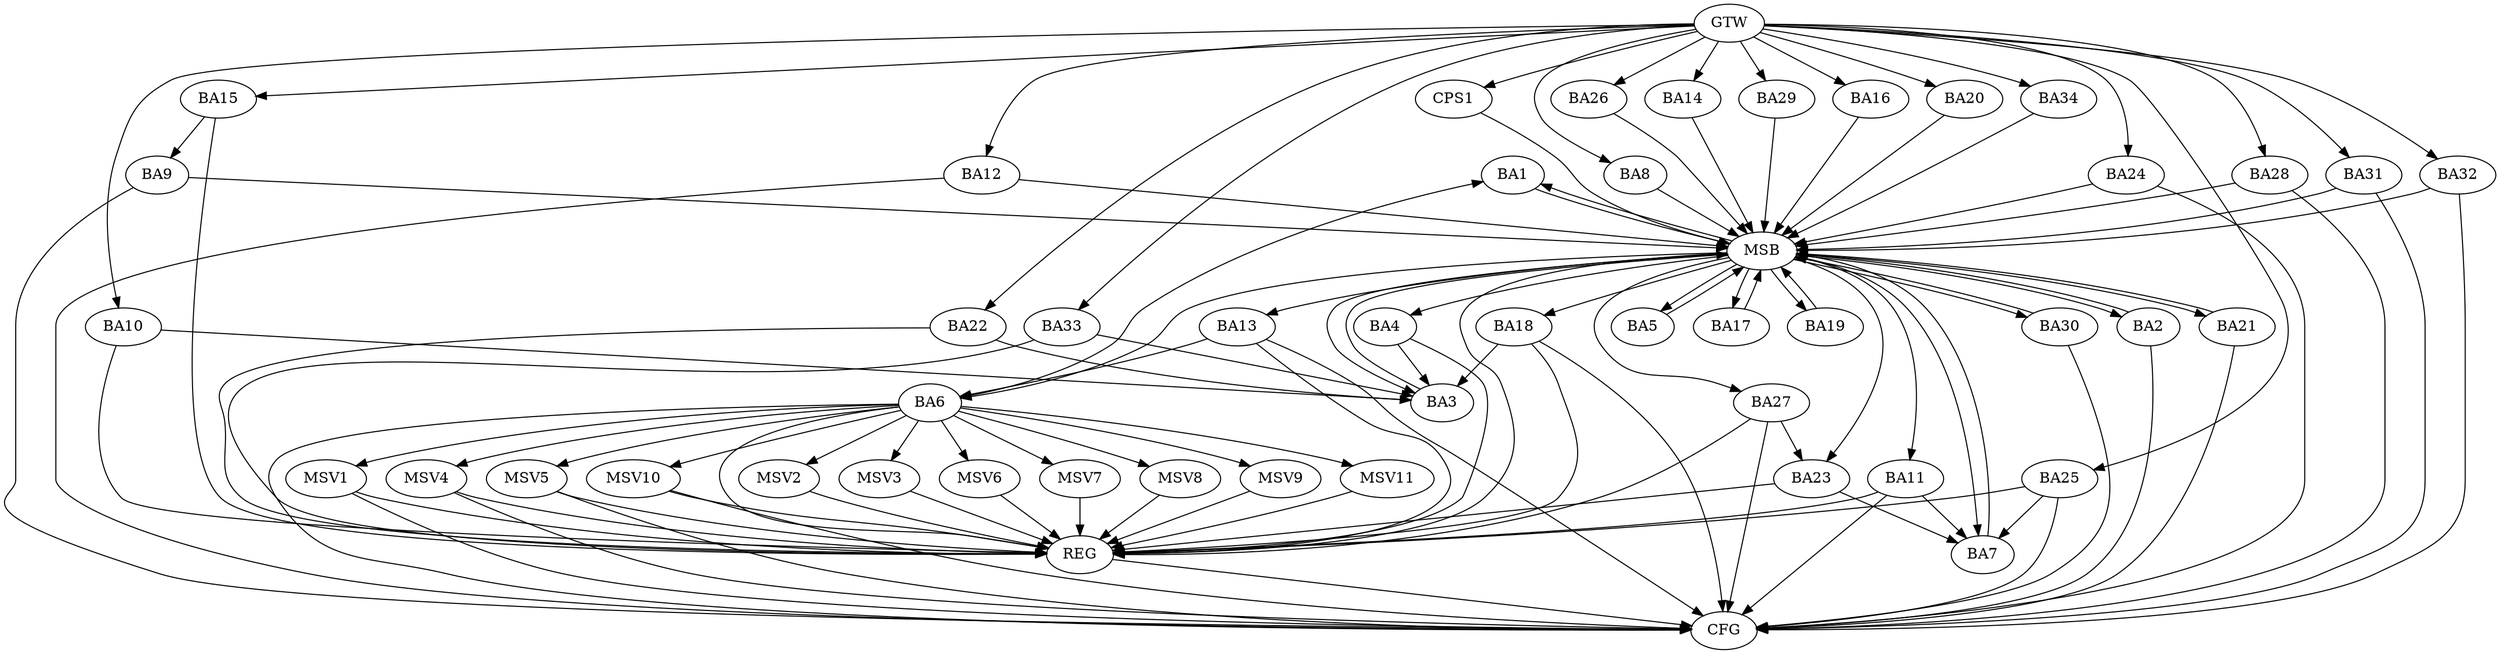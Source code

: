 strict digraph G {
  BA1 [ label="BA1" ];
  BA2 [ label="BA2" ];
  BA3 [ label="BA3" ];
  BA4 [ label="BA4" ];
  BA5 [ label="BA5" ];
  BA6 [ label="BA6" ];
  BA7 [ label="BA7" ];
  BA8 [ label="BA8" ];
  BA9 [ label="BA9" ];
  BA10 [ label="BA10" ];
  BA11 [ label="BA11" ];
  BA12 [ label="BA12" ];
  BA13 [ label="BA13" ];
  BA14 [ label="BA14" ];
  BA15 [ label="BA15" ];
  BA16 [ label="BA16" ];
  BA17 [ label="BA17" ];
  BA18 [ label="BA18" ];
  BA19 [ label="BA19" ];
  BA20 [ label="BA20" ];
  BA21 [ label="BA21" ];
  BA22 [ label="BA22" ];
  BA23 [ label="BA23" ];
  BA24 [ label="BA24" ];
  BA25 [ label="BA25" ];
  BA26 [ label="BA26" ];
  BA27 [ label="BA27" ];
  BA28 [ label="BA28" ];
  BA29 [ label="BA29" ];
  BA30 [ label="BA30" ];
  BA31 [ label="BA31" ];
  BA32 [ label="BA32" ];
  BA33 [ label="BA33" ];
  BA34 [ label="BA34" ];
  CPS1 [ label="CPS1" ];
  GTW [ label="GTW" ];
  REG [ label="REG" ];
  MSB [ label="MSB" ];
  CFG [ label="CFG" ];
  MSV1 [ label="MSV1" ];
  MSV2 [ label="MSV2" ];
  MSV3 [ label="MSV3" ];
  MSV4 [ label="MSV4" ];
  MSV5 [ label="MSV5" ];
  MSV6 [ label="MSV6" ];
  MSV7 [ label="MSV7" ];
  MSV8 [ label="MSV8" ];
  MSV9 [ label="MSV9" ];
  MSV10 [ label="MSV10" ];
  MSV11 [ label="MSV11" ];
  BA4 -> BA3;
  BA6 -> BA1;
  BA10 -> BA3;
  BA11 -> BA7;
  BA13 -> BA6;
  BA15 -> BA9;
  BA18 -> BA3;
  BA22 -> BA3;
  BA23 -> BA7;
  BA25 -> BA7;
  BA27 -> BA23;
  BA33 -> BA3;
  GTW -> BA8;
  GTW -> BA10;
  GTW -> BA12;
  GTW -> BA14;
  GTW -> BA15;
  GTW -> BA16;
  GTW -> BA20;
  GTW -> BA22;
  GTW -> BA24;
  GTW -> BA25;
  GTW -> BA26;
  GTW -> BA28;
  GTW -> BA29;
  GTW -> BA31;
  GTW -> BA32;
  GTW -> BA33;
  GTW -> BA34;
  GTW -> CPS1;
  BA4 -> REG;
  BA6 -> REG;
  BA10 -> REG;
  BA11 -> REG;
  BA13 -> REG;
  BA15 -> REG;
  BA18 -> REG;
  BA22 -> REG;
  BA23 -> REG;
  BA25 -> REG;
  BA27 -> REG;
  BA33 -> REG;
  BA1 -> MSB;
  MSB -> BA2;
  MSB -> REG;
  BA2 -> MSB;
  MSB -> BA1;
  BA3 -> MSB;
  BA5 -> MSB;
  MSB -> BA3;
  BA7 -> MSB;
  BA8 -> MSB;
  MSB -> BA7;
  BA9 -> MSB;
  BA12 -> MSB;
  MSB -> BA6;
  BA14 -> MSB;
  MSB -> BA11;
  BA16 -> MSB;
  MSB -> BA5;
  BA17 -> MSB;
  BA19 -> MSB;
  BA20 -> MSB;
  MSB -> BA18;
  BA21 -> MSB;
  MSB -> BA17;
  BA24 -> MSB;
  BA26 -> MSB;
  BA28 -> MSB;
  MSB -> BA19;
  BA29 -> MSB;
  BA30 -> MSB;
  BA31 -> MSB;
  MSB -> BA23;
  BA32 -> MSB;
  BA34 -> MSB;
  CPS1 -> MSB;
  MSB -> BA30;
  MSB -> BA13;
  MSB -> BA27;
  MSB -> BA4;
  MSB -> BA21;
  BA24 -> CFG;
  BA32 -> CFG;
  BA2 -> CFG;
  BA21 -> CFG;
  BA28 -> CFG;
  BA30 -> CFG;
  BA25 -> CFG;
  BA13 -> CFG;
  BA12 -> CFG;
  BA31 -> CFG;
  BA11 -> CFG;
  BA6 -> CFG;
  BA9 -> CFG;
  BA27 -> CFG;
  BA18 -> CFG;
  REG -> CFG;
  BA6 -> MSV1;
  BA6 -> MSV2;
  MSV1 -> REG;
  MSV1 -> CFG;
  MSV2 -> REG;
  BA6 -> MSV3;
  BA6 -> MSV4;
  MSV3 -> REG;
  MSV4 -> REG;
  MSV4 -> CFG;
  BA6 -> MSV5;
  BA6 -> MSV6;
  BA6 -> MSV7;
  BA6 -> MSV8;
  MSV5 -> REG;
  MSV5 -> CFG;
  MSV6 -> REG;
  MSV7 -> REG;
  MSV8 -> REG;
  BA6 -> MSV9;
  MSV9 -> REG;
  BA6 -> MSV10;
  BA6 -> MSV11;
  MSV10 -> REG;
  MSV10 -> CFG;
  MSV11 -> REG;
}
